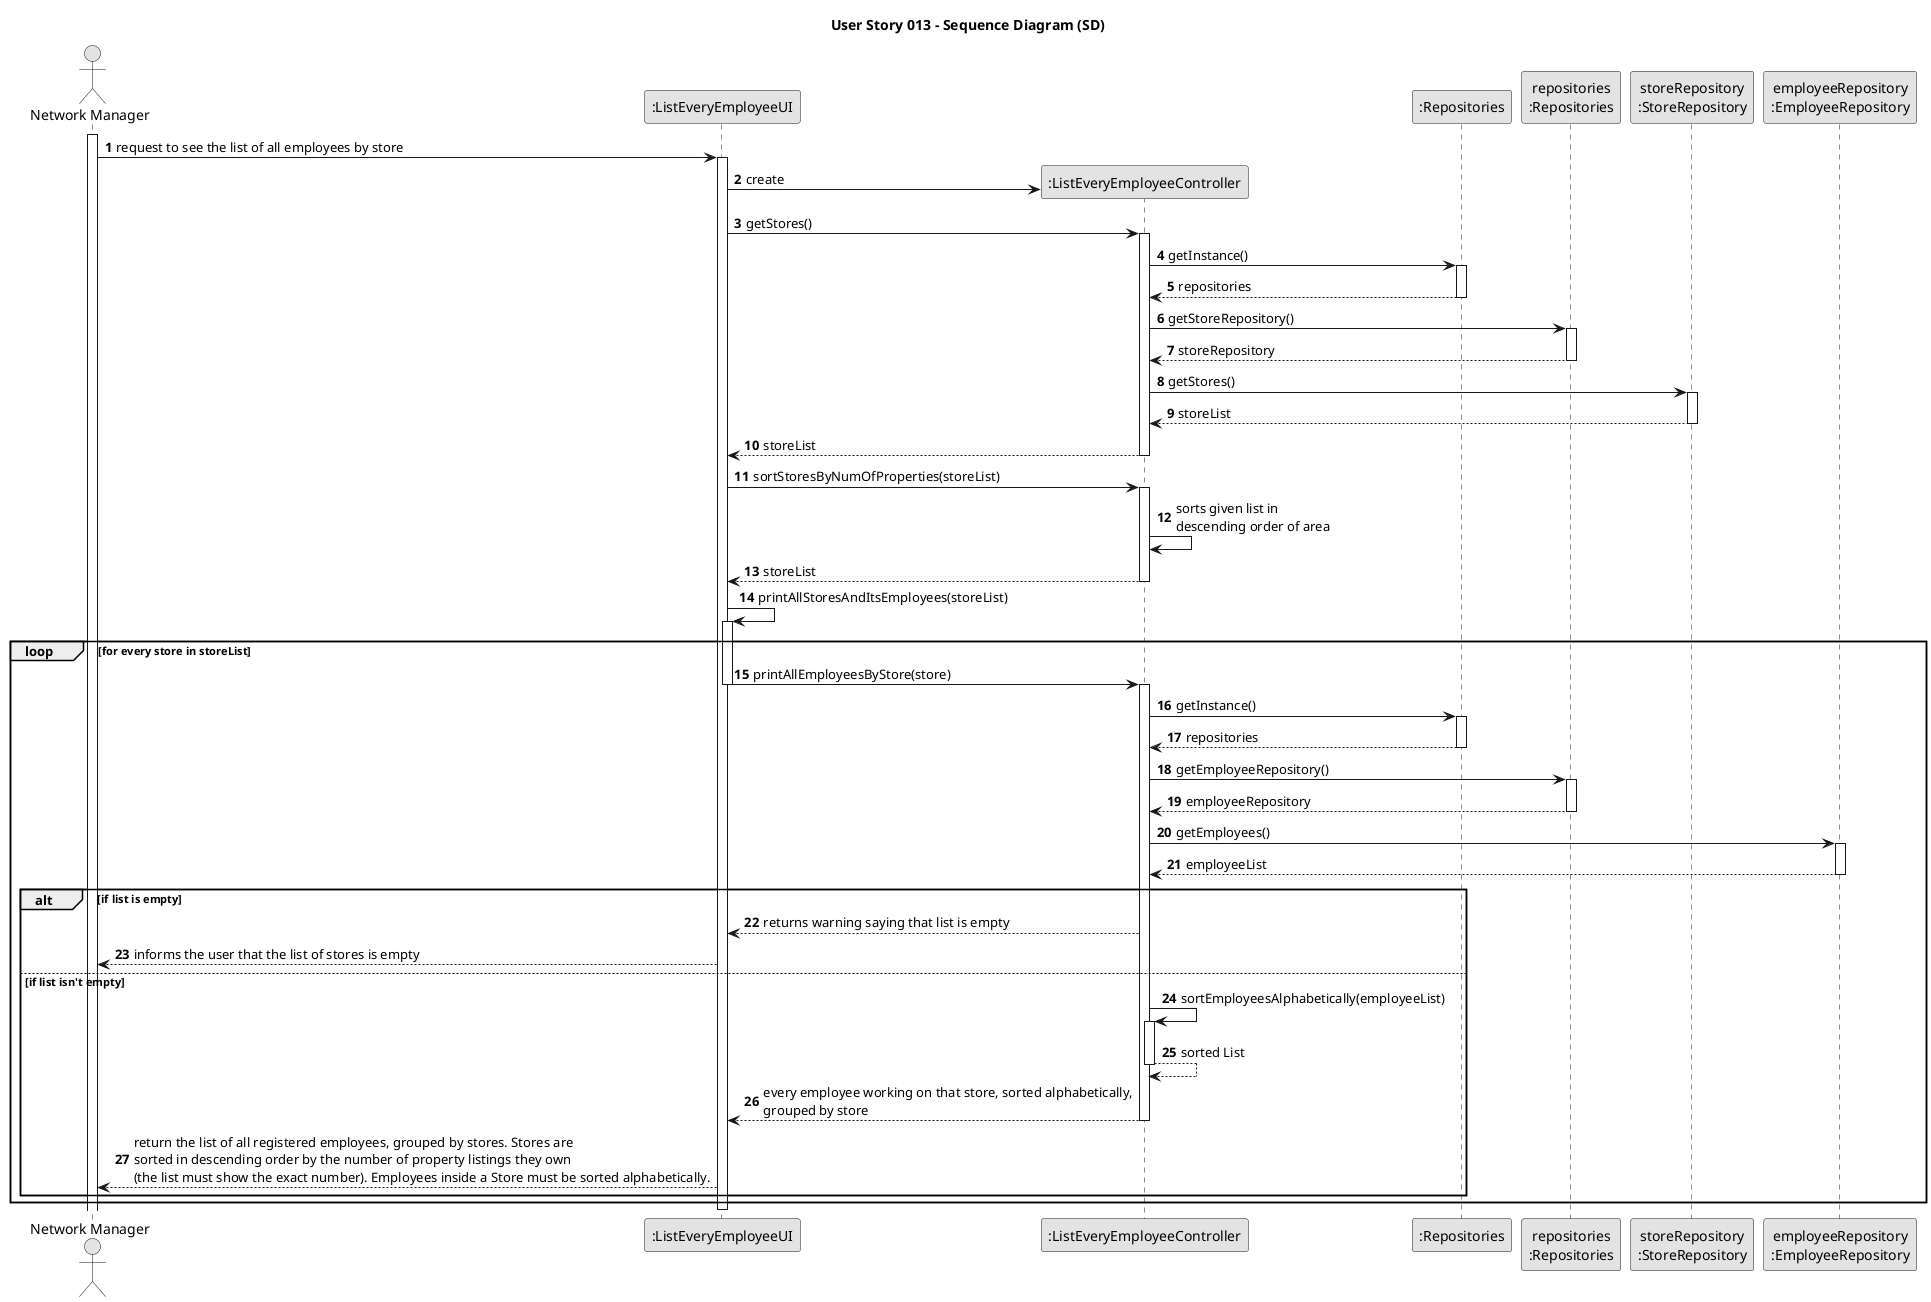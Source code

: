 @startuml
skinparam monochrome true
skinparam packageStyle rectangle
skinparam shadowing false

title User Story 013 - Sequence Diagram (SD)

autonumber

'hide footbox
actor "Network Manager" as NetworkManager
participant ":ListEveryEmployeeUI" as UI
participant ":ListEveryEmployeeController" as CTRL
participant ":Repositories" as RepositorySingleton
participant "repositories\n:Repositories" as PLAT
participant "storeRepository\n:StoreRepository" as StoreRepository
participant "employeeRepository\n:EmployeeRepository" as EmployeeRepository

activate NetworkManager

NetworkManager -> UI : request to see the list of all employees by store
activate UI

UI -> CTRL** : create

UI -> CTRL : getStores()
activate CTRL

CTRL -> RepositorySingleton : getInstance()
activate RepositorySingleton

RepositorySingleton --> CTRL: repositories
deactivate RepositorySingleton

CTRL -> PLAT : getStoreRepository()
activate PLAT

PLAT --> CTRL: storeRepository
deactivate PLAT

CTRL -> StoreRepository : getStores()
activate StoreRepository

StoreRepository --> CTRL : storeList
deactivate StoreRepository

CTRL --> UI : storeList
deactivate CTRL

UI -> CTRL : sortStoresByNumOfProperties(storeList)
activate CTRL

CTRL -> CTRL: sorts given list in\ndescending order of area
CTRL --> UI : storeList
deactivate CTRL

UI -> UI : printAllStoresAndItsEmployees(storeList)
activate UI
loop for every store in storeList
UI -> CTRL : printAllEmployeesByStore(store)
deactivate UI
activate CTRL
CTRL -> RepositorySingleton : getInstance()
activate RepositorySingleton

RepositorySingleton --> CTRL: repositories
deactivate RepositorySingleton

CTRL -> PLAT : getEmployeeRepository()
activate PLAT

PLAT --> CTRL: employeeRepository
deactivate PLAT

CTRL -> EmployeeRepository : getEmployees()
activate EmployeeRepository

EmployeeRepository --> CTRL : employeeList
deactivate EmployeeRepository

alt if list is empty
CTRL --> UI: returns warning saying that list is empty
UI --> NetworkManager: informs the user that the list of stores is empty
else if list isn't empty
CTRL -> CTRL : sortEmployeesAlphabetically(employeeList)
activate CTRL
CTRL --> CTRL : sorted List
deactivate CTRL
CTRL --> UI : every employee working on that store, sorted alphabetically,\ngrouped by store
deactivate CTRL
UI --> NetworkManager: return the list of all registered employees, grouped by stores. Stores are\nsorted in descending order by the number of property listings they own\n(the list must show the exact number). Employees inside a Store must be sorted alphabetically.
end
end
deactivate UI

@enduml